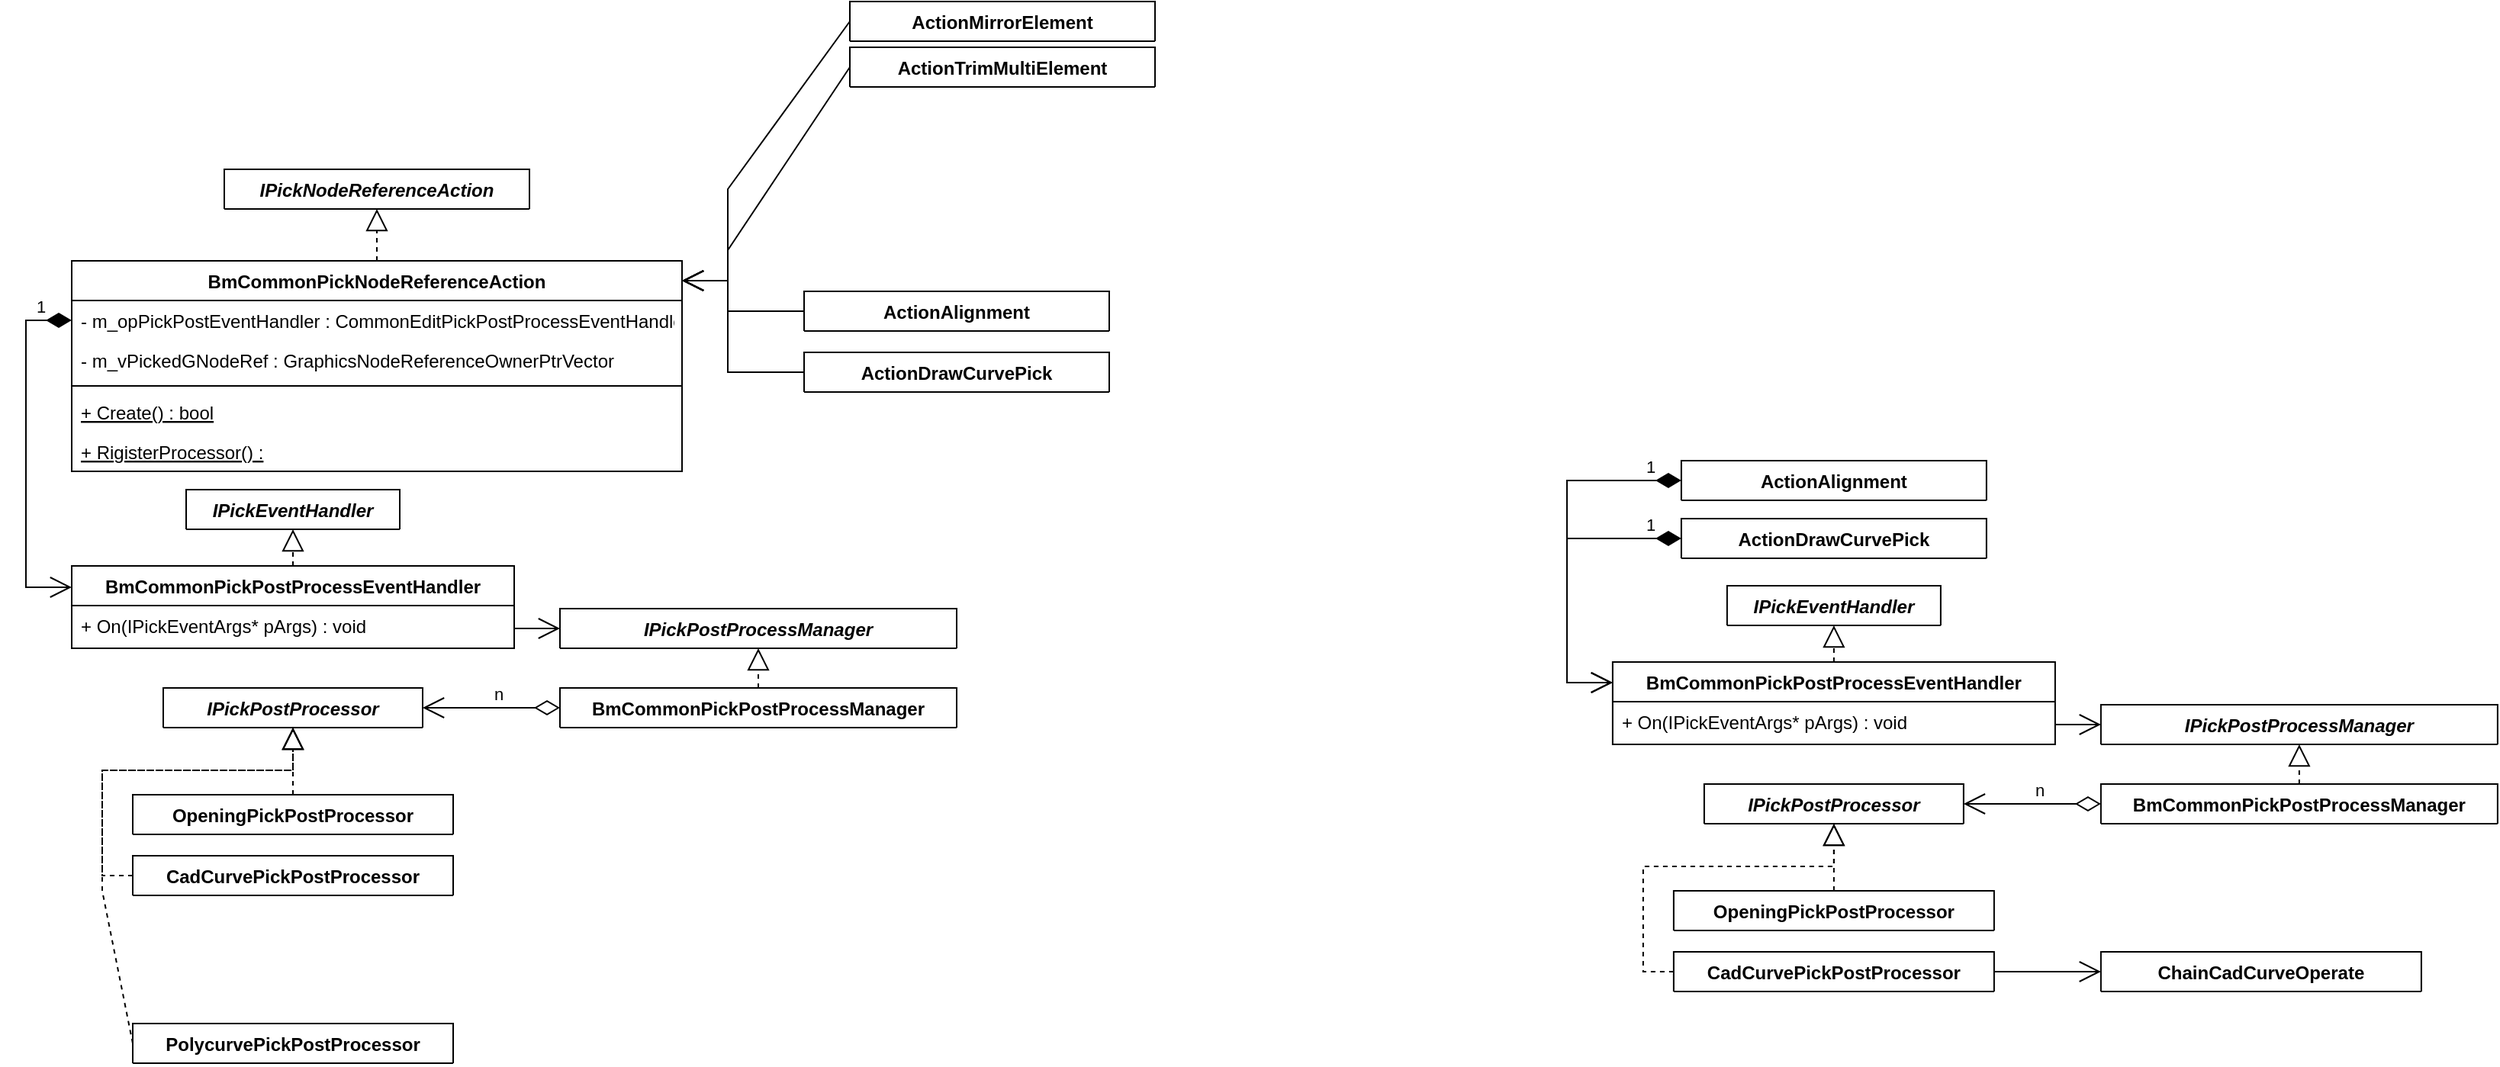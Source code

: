 <mxfile version="15.5.6" type="github" pages="2">
  <diagram id="C5RBs43oDa-KdzZeNtuy" name="Page-1">
    <mxGraphModel dx="981" dy="516" grid="1" gridSize="10" guides="1" tooltips="1" connect="1" arrows="1" fold="1" page="1" pageScale="1" pageWidth="827" pageHeight="1169" math="0" shadow="0">
      <root>
        <mxCell id="WIyWlLk6GJQsqaUBKTNV-0" />
        <mxCell id="WIyWlLk6GJQsqaUBKTNV-1" parent="WIyWlLk6GJQsqaUBKTNV-0" />
        <mxCell id="zkfFHV4jXpPFQw0GAbJ--0" value="IPickNodeReferenceAction" style="swimlane;fontStyle=3;align=center;verticalAlign=top;childLayout=stackLayout;horizontal=1;startSize=26;horizontalStack=0;resizeParent=1;resizeLast=0;collapsible=1;marginBottom=0;rounded=0;shadow=0;strokeWidth=1;" parent="WIyWlLk6GJQsqaUBKTNV-1" vertex="1" collapsed="1">
          <mxGeometry x="180" y="120" width="200" height="26" as="geometry">
            <mxRectangle x="220" y="120" width="160" height="138" as="alternateBounds" />
          </mxGeometry>
        </mxCell>
        <mxCell id="zkfFHV4jXpPFQw0GAbJ--1" value="Name" style="text;align=left;verticalAlign=top;spacingLeft=4;spacingRight=4;overflow=hidden;rotatable=0;points=[[0,0.5],[1,0.5]];portConstraint=eastwest;" parent="zkfFHV4jXpPFQw0GAbJ--0" vertex="1">
          <mxGeometry y="26" width="200" height="26" as="geometry" />
        </mxCell>
        <mxCell id="zkfFHV4jXpPFQw0GAbJ--4" value="" style="line;html=1;strokeWidth=1;align=left;verticalAlign=middle;spacingTop=-1;spacingLeft=3;spacingRight=3;rotatable=0;labelPosition=right;points=[];portConstraint=eastwest;" parent="zkfFHV4jXpPFQw0GAbJ--0" vertex="1">
          <mxGeometry y="52" width="200" height="8" as="geometry" />
        </mxCell>
        <mxCell id="zkfFHV4jXpPFQw0GAbJ--5" value="Purchase Parking Pass" style="text;align=left;verticalAlign=top;spacingLeft=4;spacingRight=4;overflow=hidden;rotatable=0;points=[[0,0.5],[1,0.5]];portConstraint=eastwest;" parent="zkfFHV4jXpPFQw0GAbJ--0" vertex="1">
          <mxGeometry y="60" width="200" height="26" as="geometry" />
        </mxCell>
        <mxCell id="zkfFHV4jXpPFQw0GAbJ--6" value="BmCommonPickNodeReferenceAction" style="swimlane;fontStyle=1;align=center;verticalAlign=top;childLayout=stackLayout;horizontal=1;startSize=26;horizontalStack=0;resizeParent=1;resizeLast=0;collapsible=1;marginBottom=0;rounded=0;shadow=0;strokeWidth=1;" parent="WIyWlLk6GJQsqaUBKTNV-1" vertex="1">
          <mxGeometry x="80" y="180" width="400" height="138" as="geometry">
            <mxRectangle x="200" y="220" width="200" height="26" as="alternateBounds" />
          </mxGeometry>
        </mxCell>
        <mxCell id="zkfFHV4jXpPFQw0GAbJ--7" value="- m_opPickPostEventHandler : CommonEditPickPostProcessEventHandler" style="text;align=left;verticalAlign=top;spacingLeft=4;spacingRight=4;overflow=hidden;rotatable=0;points=[[0,0.5],[1,0.5]];portConstraint=eastwest;" parent="zkfFHV4jXpPFQw0GAbJ--6" vertex="1">
          <mxGeometry y="26" width="400" height="26" as="geometry" />
        </mxCell>
        <mxCell id="J0oaYAPU_-L1v4bQVUA5-4" value="- m_vPickedGNodeRef : GraphicsNodeReferenceOwnerPtrVector" style="text;align=left;verticalAlign=top;spacingLeft=4;spacingRight=4;overflow=hidden;rotatable=0;points=[[0,0.5],[1,0.5]];portConstraint=eastwest;" vertex="1" parent="zkfFHV4jXpPFQw0GAbJ--6">
          <mxGeometry y="52" width="400" height="26" as="geometry" />
        </mxCell>
        <mxCell id="zkfFHV4jXpPFQw0GAbJ--9" value="" style="line;html=1;strokeWidth=1;align=left;verticalAlign=middle;spacingTop=-1;spacingLeft=3;spacingRight=3;rotatable=0;labelPosition=right;points=[];portConstraint=eastwest;" parent="zkfFHV4jXpPFQw0GAbJ--6" vertex="1">
          <mxGeometry y="78" width="400" height="8" as="geometry" />
        </mxCell>
        <mxCell id="zkfFHV4jXpPFQw0GAbJ--10" value="+ Create() : bool" style="text;align=left;verticalAlign=top;spacingLeft=4;spacingRight=4;overflow=hidden;rotatable=0;points=[[0,0.5],[1,0.5]];portConstraint=eastwest;fontStyle=4" parent="zkfFHV4jXpPFQw0GAbJ--6" vertex="1">
          <mxGeometry y="86" width="400" height="26" as="geometry" />
        </mxCell>
        <mxCell id="Ch3S9O3G6ZBDTfe2Ftq7-0" value="+ RigisterProcessor() : " style="text;align=left;verticalAlign=top;spacingLeft=4;spacingRight=4;overflow=hidden;rotatable=0;points=[[0,0.5],[1,0.5]];portConstraint=eastwest;fontStyle=4" vertex="1" parent="zkfFHV4jXpPFQw0GAbJ--6">
          <mxGeometry y="112" width="400" height="26" as="geometry" />
        </mxCell>
        <mxCell id="zkfFHV4jXpPFQw0GAbJ--13" value="IPickPostProcessor" style="swimlane;fontStyle=3;align=center;verticalAlign=top;childLayout=stackLayout;horizontal=1;startSize=26;horizontalStack=0;resizeParent=1;resizeLast=0;collapsible=1;marginBottom=0;rounded=0;shadow=0;strokeWidth=1;" parent="WIyWlLk6GJQsqaUBKTNV-1" vertex="1" collapsed="1">
          <mxGeometry x="140" y="460" width="170" height="26" as="geometry">
            <mxRectangle x="330" y="360" width="160" height="70" as="alternateBounds" />
          </mxGeometry>
        </mxCell>
        <mxCell id="zkfFHV4jXpPFQw0GAbJ--14" value="Salary" style="text;align=left;verticalAlign=top;spacingLeft=4;spacingRight=4;overflow=hidden;rotatable=0;points=[[0,0.5],[1,0.5]];portConstraint=eastwest;" parent="zkfFHV4jXpPFQw0GAbJ--13" vertex="1">
          <mxGeometry y="26" width="170" height="26" as="geometry" />
        </mxCell>
        <mxCell id="zkfFHV4jXpPFQw0GAbJ--15" value="" style="line;html=1;strokeWidth=1;align=left;verticalAlign=middle;spacingTop=-1;spacingLeft=3;spacingRight=3;rotatable=0;labelPosition=right;points=[];portConstraint=eastwest;" parent="zkfFHV4jXpPFQw0GAbJ--13" vertex="1">
          <mxGeometry y="52" width="170" height="8" as="geometry" />
        </mxCell>
        <mxCell id="zkfFHV4jXpPFQw0GAbJ--17" value="IPickPostProcessManager" style="swimlane;fontStyle=3;align=center;verticalAlign=top;childLayout=stackLayout;horizontal=1;startSize=26;horizontalStack=0;resizeParent=1;resizeLast=0;collapsible=1;marginBottom=0;rounded=0;shadow=0;strokeWidth=1;" parent="WIyWlLk6GJQsqaUBKTNV-1" vertex="1" collapsed="1">
          <mxGeometry x="400" y="408" width="260" height="26" as="geometry">
            <mxRectangle x="570" y="310" width="160" height="216" as="alternateBounds" />
          </mxGeometry>
        </mxCell>
        <mxCell id="zkfFHV4jXpPFQw0GAbJ--18" value="Street" style="text;align=left;verticalAlign=top;spacingLeft=4;spacingRight=4;overflow=hidden;rotatable=0;points=[[0,0.5],[1,0.5]];portConstraint=eastwest;" parent="zkfFHV4jXpPFQw0GAbJ--17" vertex="1">
          <mxGeometry y="26" width="260" height="26" as="geometry" />
        </mxCell>
        <mxCell id="zkfFHV4jXpPFQw0GAbJ--22" value="Country" style="text;align=left;verticalAlign=top;spacingLeft=4;spacingRight=4;overflow=hidden;rotatable=0;points=[[0,0.5],[1,0.5]];portConstraint=eastwest;rounded=0;shadow=0;html=0;" parent="zkfFHV4jXpPFQw0GAbJ--17" vertex="1">
          <mxGeometry y="52" width="260" height="26" as="geometry" />
        </mxCell>
        <mxCell id="zkfFHV4jXpPFQw0GAbJ--23" value="" style="line;html=1;strokeWidth=1;align=left;verticalAlign=middle;spacingTop=-1;spacingLeft=3;spacingRight=3;rotatable=0;labelPosition=right;points=[];portConstraint=eastwest;" parent="zkfFHV4jXpPFQw0GAbJ--17" vertex="1">
          <mxGeometry y="78" width="260" height="8" as="geometry" />
        </mxCell>
        <mxCell id="zkfFHV4jXpPFQw0GAbJ--24" value="Validate" style="text;align=left;verticalAlign=top;spacingLeft=4;spacingRight=4;overflow=hidden;rotatable=0;points=[[0,0.5],[1,0.5]];portConstraint=eastwest;" parent="zkfFHV4jXpPFQw0GAbJ--17" vertex="1">
          <mxGeometry y="86" width="260" height="26" as="geometry" />
        </mxCell>
        <mxCell id="zkfFHV4jXpPFQw0GAbJ--25" value="Output As Label" style="text;align=left;verticalAlign=top;spacingLeft=4;spacingRight=4;overflow=hidden;rotatable=0;points=[[0,0.5],[1,0.5]];portConstraint=eastwest;" parent="zkfFHV4jXpPFQw0GAbJ--17" vertex="1">
          <mxGeometry y="112" width="260" height="26" as="geometry" />
        </mxCell>
        <mxCell id="OOC9lpMJYUZbqOaw8XCj-0" value="" style="endArrow=block;dashed=1;endFill=0;endSize=12;html=1;rounded=0;entryX=0.5;entryY=1;entryDx=0;entryDy=0;exitX=0.5;exitY=0;exitDx=0;exitDy=0;" edge="1" parent="WIyWlLk6GJQsqaUBKTNV-1" source="zkfFHV4jXpPFQw0GAbJ--6" target="zkfFHV4jXpPFQw0GAbJ--0">
          <mxGeometry width="160" relative="1" as="geometry">
            <mxPoint x="70" y="180" as="sourcePoint" />
            <mxPoint x="230" y="180" as="targetPoint" />
          </mxGeometry>
        </mxCell>
        <mxCell id="OOC9lpMJYUZbqOaw8XCj-1" value="IPickEventHandler" style="swimlane;fontStyle=3;align=center;verticalAlign=top;childLayout=stackLayout;horizontal=1;startSize=26;horizontalStack=0;resizeParent=1;resizeParentMax=0;resizeLast=0;collapsible=1;marginBottom=0;" vertex="1" collapsed="1" parent="WIyWlLk6GJQsqaUBKTNV-1">
          <mxGeometry x="155" y="330" width="140" height="26" as="geometry">
            <mxRectangle x="180" y="450" width="160" height="86" as="alternateBounds" />
          </mxGeometry>
        </mxCell>
        <mxCell id="OOC9lpMJYUZbqOaw8XCj-2" value="+ field: type" style="text;strokeColor=none;fillColor=none;align=left;verticalAlign=top;spacingLeft=4;spacingRight=4;overflow=hidden;rotatable=0;points=[[0,0.5],[1,0.5]];portConstraint=eastwest;" vertex="1" parent="OOC9lpMJYUZbqOaw8XCj-1">
          <mxGeometry y="26" width="140" height="26" as="geometry" />
        </mxCell>
        <mxCell id="OOC9lpMJYUZbqOaw8XCj-3" value="" style="line;strokeWidth=1;fillColor=none;align=left;verticalAlign=middle;spacingTop=-1;spacingLeft=3;spacingRight=3;rotatable=0;labelPosition=right;points=[];portConstraint=eastwest;" vertex="1" parent="OOC9lpMJYUZbqOaw8XCj-1">
          <mxGeometry y="52" width="140" height="8" as="geometry" />
        </mxCell>
        <mxCell id="OOC9lpMJYUZbqOaw8XCj-4" value="+ method(type): type" style="text;strokeColor=none;fillColor=none;align=left;verticalAlign=top;spacingLeft=4;spacingRight=4;overflow=hidden;rotatable=0;points=[[0,0.5],[1,0.5]];portConstraint=eastwest;" vertex="1" parent="OOC9lpMJYUZbqOaw8XCj-1">
          <mxGeometry y="60" width="140" height="26" as="geometry" />
        </mxCell>
        <mxCell id="OOC9lpMJYUZbqOaw8XCj-5" value="BmCommonPickPostProcessEventHandler" style="swimlane;fontStyle=1;align=center;verticalAlign=top;childLayout=stackLayout;horizontal=1;startSize=26;horizontalStack=0;resizeParent=1;resizeLast=0;collapsible=1;marginBottom=0;rounded=0;shadow=0;strokeWidth=1;" vertex="1" parent="WIyWlLk6GJQsqaUBKTNV-1">
          <mxGeometry x="80" y="380" width="290" height="54" as="geometry">
            <mxRectangle x="570" y="206" width="290" height="26" as="alternateBounds" />
          </mxGeometry>
        </mxCell>
        <mxCell id="OOC9lpMJYUZbqOaw8XCj-6" value="+ On(IPickEventArgs* pArgs) : void" style="text;align=left;verticalAlign=top;spacingLeft=4;spacingRight=4;overflow=hidden;rotatable=0;points=[[0,0.5],[1,0.5]];portConstraint=eastwest;" vertex="1" parent="OOC9lpMJYUZbqOaw8XCj-5">
          <mxGeometry y="26" width="290" height="26" as="geometry" />
        </mxCell>
        <mxCell id="OOC9lpMJYUZbqOaw8XCj-11" value="" style="endArrow=block;dashed=1;endFill=0;endSize=12;html=1;rounded=0;entryX=0.5;entryY=1;entryDx=0;entryDy=0;exitX=0.5;exitY=0;exitDx=0;exitDy=0;" edge="1" parent="WIyWlLk6GJQsqaUBKTNV-1" source="OOC9lpMJYUZbqOaw8XCj-5" target="OOC9lpMJYUZbqOaw8XCj-1">
          <mxGeometry width="160" relative="1" as="geometry">
            <mxPoint x="1" y="340" as="sourcePoint" />
            <mxPoint x="161" y="340" as="targetPoint" />
          </mxGeometry>
        </mxCell>
        <mxCell id="OOC9lpMJYUZbqOaw8XCj-12" value="OpeningPickPostProcessor" style="swimlane;fontStyle=1;align=center;verticalAlign=top;childLayout=stackLayout;horizontal=1;startSize=26;horizontalStack=0;resizeParent=1;resizeLast=0;collapsible=1;marginBottom=0;rounded=0;shadow=0;strokeWidth=1;" vertex="1" collapsed="1" parent="WIyWlLk6GJQsqaUBKTNV-1">
          <mxGeometry x="120" y="530" width="210" height="26" as="geometry">
            <mxRectangle x="330" y="360" width="160" height="70" as="alternateBounds" />
          </mxGeometry>
        </mxCell>
        <mxCell id="OOC9lpMJYUZbqOaw8XCj-13" value="Salary" style="text;align=left;verticalAlign=top;spacingLeft=4;spacingRight=4;overflow=hidden;rotatable=0;points=[[0,0.5],[1,0.5]];portConstraint=eastwest;" vertex="1" parent="OOC9lpMJYUZbqOaw8XCj-12">
          <mxGeometry y="26" width="210" height="26" as="geometry" />
        </mxCell>
        <mxCell id="OOC9lpMJYUZbqOaw8XCj-14" value="" style="line;html=1;strokeWidth=1;align=left;verticalAlign=middle;spacingTop=-1;spacingLeft=3;spacingRight=3;rotatable=0;labelPosition=right;points=[];portConstraint=eastwest;" vertex="1" parent="OOC9lpMJYUZbqOaw8XCj-12">
          <mxGeometry y="52" width="210" height="8" as="geometry" />
        </mxCell>
        <mxCell id="OOC9lpMJYUZbqOaw8XCj-15" value="PolycurvePickPostProcessor" style="swimlane;fontStyle=1;align=center;verticalAlign=top;childLayout=stackLayout;horizontal=1;startSize=26;horizontalStack=0;resizeParent=1;resizeLast=0;collapsible=1;marginBottom=0;rounded=0;shadow=0;strokeWidth=1;" vertex="1" collapsed="1" parent="WIyWlLk6GJQsqaUBKTNV-1">
          <mxGeometry x="120" y="680" width="210" height="26" as="geometry">
            <mxRectangle x="330" y="360" width="160" height="70" as="alternateBounds" />
          </mxGeometry>
        </mxCell>
        <mxCell id="OOC9lpMJYUZbqOaw8XCj-16" value="Salary" style="text;align=left;verticalAlign=top;spacingLeft=4;spacingRight=4;overflow=hidden;rotatable=0;points=[[0,0.5],[1,0.5]];portConstraint=eastwest;" vertex="1" parent="OOC9lpMJYUZbqOaw8XCj-15">
          <mxGeometry y="26" width="210" height="26" as="geometry" />
        </mxCell>
        <mxCell id="OOC9lpMJYUZbqOaw8XCj-17" value="" style="line;html=1;strokeWidth=1;align=left;verticalAlign=middle;spacingTop=-1;spacingLeft=3;spacingRight=3;rotatable=0;labelPosition=right;points=[];portConstraint=eastwest;" vertex="1" parent="OOC9lpMJYUZbqOaw8XCj-15">
          <mxGeometry y="52" width="210" height="8" as="geometry" />
        </mxCell>
        <mxCell id="OOC9lpMJYUZbqOaw8XCj-18" value="CadCurvePickPostProcessor" style="swimlane;fontStyle=1;align=center;verticalAlign=top;childLayout=stackLayout;horizontal=1;startSize=26;horizontalStack=0;resizeParent=1;resizeLast=0;collapsible=1;marginBottom=0;rounded=0;shadow=0;strokeWidth=1;" vertex="1" collapsed="1" parent="WIyWlLk6GJQsqaUBKTNV-1">
          <mxGeometry x="120" y="570" width="210" height="26" as="geometry">
            <mxRectangle x="330" y="360" width="160" height="70" as="alternateBounds" />
          </mxGeometry>
        </mxCell>
        <mxCell id="OOC9lpMJYUZbqOaw8XCj-19" value="Salary" style="text;align=left;verticalAlign=top;spacingLeft=4;spacingRight=4;overflow=hidden;rotatable=0;points=[[0,0.5],[1,0.5]];portConstraint=eastwest;" vertex="1" parent="OOC9lpMJYUZbqOaw8XCj-18">
          <mxGeometry y="26" width="210" height="26" as="geometry" />
        </mxCell>
        <mxCell id="OOC9lpMJYUZbqOaw8XCj-20" value="" style="line;html=1;strokeWidth=1;align=left;verticalAlign=middle;spacingTop=-1;spacingLeft=3;spacingRight=3;rotatable=0;labelPosition=right;points=[];portConstraint=eastwest;" vertex="1" parent="OOC9lpMJYUZbqOaw8XCj-18">
          <mxGeometry y="52" width="210" height="8" as="geometry" />
        </mxCell>
        <mxCell id="OOC9lpMJYUZbqOaw8XCj-21" value="" style="endArrow=block;dashed=1;endFill=0;endSize=12;html=1;rounded=0;entryX=0.5;entryY=1;entryDx=0;entryDy=0;exitX=0.5;exitY=0;exitDx=0;exitDy=0;" edge="1" parent="WIyWlLk6GJQsqaUBKTNV-1" source="OOC9lpMJYUZbqOaw8XCj-12" target="zkfFHV4jXpPFQw0GAbJ--13">
          <mxGeometry width="160" relative="1" as="geometry">
            <mxPoint x="-40" y="520" as="sourcePoint" />
            <mxPoint x="120" y="520" as="targetPoint" />
          </mxGeometry>
        </mxCell>
        <mxCell id="OOC9lpMJYUZbqOaw8XCj-22" value="" style="endArrow=block;dashed=1;endFill=0;endSize=12;html=1;rounded=0;exitX=0;exitY=0.5;exitDx=0;exitDy=0;entryX=0.5;entryY=1;entryDx=0;entryDy=0;" edge="1" parent="WIyWlLk6GJQsqaUBKTNV-1" source="OOC9lpMJYUZbqOaw8XCj-15" target="zkfFHV4jXpPFQw0GAbJ--13">
          <mxGeometry width="160" relative="1" as="geometry">
            <mxPoint x="-40" y="550" as="sourcePoint" />
            <mxPoint x="120" y="550" as="targetPoint" />
            <Array as="points">
              <mxPoint x="100" y="593" />
              <mxPoint x="100" y="514" />
              <mxPoint x="225" y="514" />
            </Array>
          </mxGeometry>
        </mxCell>
        <mxCell id="OOC9lpMJYUZbqOaw8XCj-23" value="" style="endArrow=block;dashed=1;endFill=0;endSize=12;html=1;rounded=0;entryX=0.5;entryY=1;entryDx=0;entryDy=0;exitX=0;exitY=0.5;exitDx=0;exitDy=0;" edge="1" parent="WIyWlLk6GJQsqaUBKTNV-1" source="OOC9lpMJYUZbqOaw8XCj-18" target="zkfFHV4jXpPFQw0GAbJ--13">
          <mxGeometry width="160" relative="1" as="geometry">
            <mxPoint x="-110" y="530" as="sourcePoint" />
            <mxPoint x="230" y="490" as="targetPoint" />
            <Array as="points">
              <mxPoint x="100" y="583" />
              <mxPoint x="100" y="514" />
              <mxPoint x="225" y="514" />
            </Array>
          </mxGeometry>
        </mxCell>
        <mxCell id="OOC9lpMJYUZbqOaw8XCj-24" value="BmCommonPickPostProcessManager" style="swimlane;fontStyle=1;align=center;verticalAlign=top;childLayout=stackLayout;horizontal=1;startSize=26;horizontalStack=0;resizeParent=1;resizeLast=0;collapsible=1;marginBottom=0;rounded=0;shadow=0;strokeWidth=1;" vertex="1" collapsed="1" parent="WIyWlLk6GJQsqaUBKTNV-1">
          <mxGeometry x="400" y="460" width="260" height="26" as="geometry">
            <mxRectangle x="570" y="310" width="160" height="216" as="alternateBounds" />
          </mxGeometry>
        </mxCell>
        <mxCell id="OOC9lpMJYUZbqOaw8XCj-25" value="Street" style="text;align=left;verticalAlign=top;spacingLeft=4;spacingRight=4;overflow=hidden;rotatable=0;points=[[0,0.5],[1,0.5]];portConstraint=eastwest;" vertex="1" parent="OOC9lpMJYUZbqOaw8XCj-24">
          <mxGeometry y="26" width="260" height="26" as="geometry" />
        </mxCell>
        <mxCell id="OOC9lpMJYUZbqOaw8XCj-26" value="Country" style="text;align=left;verticalAlign=top;spacingLeft=4;spacingRight=4;overflow=hidden;rotatable=0;points=[[0,0.5],[1,0.5]];portConstraint=eastwest;rounded=0;shadow=0;html=0;" vertex="1" parent="OOC9lpMJYUZbqOaw8XCj-24">
          <mxGeometry y="52" width="260" height="26" as="geometry" />
        </mxCell>
        <mxCell id="OOC9lpMJYUZbqOaw8XCj-27" value="" style="line;html=1;strokeWidth=1;align=left;verticalAlign=middle;spacingTop=-1;spacingLeft=3;spacingRight=3;rotatable=0;labelPosition=right;points=[];portConstraint=eastwest;" vertex="1" parent="OOC9lpMJYUZbqOaw8XCj-24">
          <mxGeometry y="78" width="260" height="8" as="geometry" />
        </mxCell>
        <mxCell id="OOC9lpMJYUZbqOaw8XCj-28" value="Validate" style="text;align=left;verticalAlign=top;spacingLeft=4;spacingRight=4;overflow=hidden;rotatable=0;points=[[0,0.5],[1,0.5]];portConstraint=eastwest;" vertex="1" parent="OOC9lpMJYUZbqOaw8XCj-24">
          <mxGeometry y="86" width="260" height="26" as="geometry" />
        </mxCell>
        <mxCell id="OOC9lpMJYUZbqOaw8XCj-29" value="Output As Label" style="text;align=left;verticalAlign=top;spacingLeft=4;spacingRight=4;overflow=hidden;rotatable=0;points=[[0,0.5],[1,0.5]];portConstraint=eastwest;" vertex="1" parent="OOC9lpMJYUZbqOaw8XCj-24">
          <mxGeometry y="112" width="260" height="26" as="geometry" />
        </mxCell>
        <mxCell id="OOC9lpMJYUZbqOaw8XCj-31" value="" style="endArrow=block;dashed=1;endFill=0;endSize=12;html=1;rounded=0;entryX=0.5;entryY=1;entryDx=0;entryDy=0;exitX=0.5;exitY=0;exitDx=0;exitDy=0;" edge="1" parent="WIyWlLk6GJQsqaUBKTNV-1" source="OOC9lpMJYUZbqOaw8XCj-24" target="zkfFHV4jXpPFQw0GAbJ--17">
          <mxGeometry width="160" relative="1" as="geometry">
            <mxPoint x="480" y="550" as="sourcePoint" />
            <mxPoint x="640" y="550" as="targetPoint" />
          </mxGeometry>
        </mxCell>
        <mxCell id="OOC9lpMJYUZbqOaw8XCj-33" value="" style="endArrow=open;endFill=1;endSize=12;html=1;rounded=0;entryX=0;entryY=0.5;entryDx=0;entryDy=0;" edge="1" parent="WIyWlLk6GJQsqaUBKTNV-1" target="zkfFHV4jXpPFQw0GAbJ--17">
          <mxGeometry width="160" relative="1" as="geometry">
            <mxPoint x="370" y="421" as="sourcePoint" />
            <mxPoint x="260" y="454" as="targetPoint" />
          </mxGeometry>
        </mxCell>
        <mxCell id="OOC9lpMJYUZbqOaw8XCj-36" value="n" style="endArrow=open;html=1;endSize=12;startArrow=diamondThin;startSize=14;startFill=0;edgeStyle=orthogonalEdgeStyle;align=left;verticalAlign=bottom;rounded=0;entryX=1;entryY=0.5;entryDx=0;entryDy=0;exitX=0;exitY=0.5;exitDx=0;exitDy=0;" edge="1" parent="WIyWlLk6GJQsqaUBKTNV-1" source="OOC9lpMJYUZbqOaw8XCj-24" target="zkfFHV4jXpPFQw0GAbJ--13">
          <mxGeometry relative="1" as="geometry">
            <mxPoint x="390" y="524" as="sourcePoint" />
            <mxPoint x="590" y="534" as="targetPoint" />
            <mxPoint as="offset" />
          </mxGeometry>
        </mxCell>
        <mxCell id="OOC9lpMJYUZbqOaw8XCj-37" value="1" style="endArrow=open;html=1;endSize=12;startArrow=diamondThin;startSize=14;startFill=1;edgeStyle=orthogonalEdgeStyle;align=left;verticalAlign=bottom;rounded=0;exitX=0;exitY=0.5;exitDx=0;exitDy=0;entryX=0;entryY=0.25;entryDx=0;entryDy=0;" edge="1" parent="WIyWlLk6GJQsqaUBKTNV-1" source="zkfFHV4jXpPFQw0GAbJ--7" target="OOC9lpMJYUZbqOaw8XCj-5">
          <mxGeometry x="-0.789" relative="1" as="geometry">
            <mxPoint x="390" y="300" as="sourcePoint" />
            <mxPoint x="20" y="380" as="targetPoint" />
            <Array as="points">
              <mxPoint x="50" y="219" />
              <mxPoint x="50" y="394" />
              <mxPoint x="80" y="394" />
            </Array>
            <mxPoint as="offset" />
          </mxGeometry>
        </mxCell>
        <mxCell id="J0oaYAPU_-L1v4bQVUA5-5" value="ActionMirrorElement" style="swimlane;fontStyle=1;align=center;verticalAlign=top;childLayout=stackLayout;horizontal=1;startSize=26;horizontalStack=0;resizeParent=1;resizeLast=0;collapsible=1;marginBottom=0;rounded=0;shadow=0;strokeWidth=1;" vertex="1" collapsed="1" parent="WIyWlLk6GJQsqaUBKTNV-1">
          <mxGeometry x="590" y="10" width="200" height="26" as="geometry">
            <mxRectangle x="560" y="120" width="160" height="90" as="alternateBounds" />
          </mxGeometry>
        </mxCell>
        <mxCell id="J0oaYAPU_-L1v4bQVUA5-6" value="Name" style="text;align=left;verticalAlign=top;spacingLeft=4;spacingRight=4;overflow=hidden;rotatable=0;points=[[0,0.5],[1,0.5]];portConstraint=eastwest;" vertex="1" parent="J0oaYAPU_-L1v4bQVUA5-5">
          <mxGeometry y="26" width="200" height="26" as="geometry" />
        </mxCell>
        <mxCell id="J0oaYAPU_-L1v4bQVUA5-7" value="" style="line;html=1;strokeWidth=1;align=left;verticalAlign=middle;spacingTop=-1;spacingLeft=3;spacingRight=3;rotatable=0;labelPosition=right;points=[];portConstraint=eastwest;" vertex="1" parent="J0oaYAPU_-L1v4bQVUA5-5">
          <mxGeometry y="52" width="200" height="8" as="geometry" />
        </mxCell>
        <mxCell id="J0oaYAPU_-L1v4bQVUA5-8" value="Purchase Parking Pass" style="text;align=left;verticalAlign=top;spacingLeft=4;spacingRight=4;overflow=hidden;rotatable=0;points=[[0,0.5],[1,0.5]];portConstraint=eastwest;" vertex="1" parent="J0oaYAPU_-L1v4bQVUA5-5">
          <mxGeometry y="60" width="200" height="26" as="geometry" />
        </mxCell>
        <mxCell id="J0oaYAPU_-L1v4bQVUA5-9" value="ActionTrimMultiElement" style="swimlane;fontStyle=1;align=center;verticalAlign=top;childLayout=stackLayout;horizontal=1;startSize=26;horizontalStack=0;resizeParent=1;resizeLast=0;collapsible=1;marginBottom=0;rounded=0;shadow=0;strokeWidth=1;" vertex="1" collapsed="1" parent="WIyWlLk6GJQsqaUBKTNV-1">
          <mxGeometry x="590" y="40" width="200" height="26" as="geometry">
            <mxRectangle x="560" y="120" width="160" height="90" as="alternateBounds" />
          </mxGeometry>
        </mxCell>
        <mxCell id="J0oaYAPU_-L1v4bQVUA5-10" value="Name" style="text;align=left;verticalAlign=top;spacingLeft=4;spacingRight=4;overflow=hidden;rotatable=0;points=[[0,0.5],[1,0.5]];portConstraint=eastwest;" vertex="1" parent="J0oaYAPU_-L1v4bQVUA5-9">
          <mxGeometry y="26" width="200" height="26" as="geometry" />
        </mxCell>
        <mxCell id="J0oaYAPU_-L1v4bQVUA5-11" value="" style="line;html=1;strokeWidth=1;align=left;verticalAlign=middle;spacingTop=-1;spacingLeft=3;spacingRight=3;rotatable=0;labelPosition=right;points=[];portConstraint=eastwest;" vertex="1" parent="J0oaYAPU_-L1v4bQVUA5-9">
          <mxGeometry y="52" width="200" height="8" as="geometry" />
        </mxCell>
        <mxCell id="J0oaYAPU_-L1v4bQVUA5-12" value="Purchase Parking Pass" style="text;align=left;verticalAlign=top;spacingLeft=4;spacingRight=4;overflow=hidden;rotatable=0;points=[[0,0.5],[1,0.5]];portConstraint=eastwest;" vertex="1" parent="J0oaYAPU_-L1v4bQVUA5-9">
          <mxGeometry y="60" width="200" height="26" as="geometry" />
        </mxCell>
        <mxCell id="J0oaYAPU_-L1v4bQVUA5-13" value="ActionDrawCurvePick" style="swimlane;fontStyle=1;align=center;verticalAlign=top;childLayout=stackLayout;horizontal=1;startSize=26;horizontalStack=0;resizeParent=1;resizeLast=0;collapsible=1;marginBottom=0;rounded=0;shadow=0;strokeWidth=1;" vertex="1" collapsed="1" parent="WIyWlLk6GJQsqaUBKTNV-1">
          <mxGeometry x="560" y="240" width="200" height="26" as="geometry">
            <mxRectangle x="560" y="120" width="160" height="90" as="alternateBounds" />
          </mxGeometry>
        </mxCell>
        <mxCell id="J0oaYAPU_-L1v4bQVUA5-14" value="Name" style="text;align=left;verticalAlign=top;spacingLeft=4;spacingRight=4;overflow=hidden;rotatable=0;points=[[0,0.5],[1,0.5]];portConstraint=eastwest;" vertex="1" parent="J0oaYAPU_-L1v4bQVUA5-13">
          <mxGeometry y="26" width="200" height="26" as="geometry" />
        </mxCell>
        <mxCell id="J0oaYAPU_-L1v4bQVUA5-15" value="" style="line;html=1;strokeWidth=1;align=left;verticalAlign=middle;spacingTop=-1;spacingLeft=3;spacingRight=3;rotatable=0;labelPosition=right;points=[];portConstraint=eastwest;" vertex="1" parent="J0oaYAPU_-L1v4bQVUA5-13">
          <mxGeometry y="52" width="200" height="8" as="geometry" />
        </mxCell>
        <mxCell id="J0oaYAPU_-L1v4bQVUA5-16" value="Purchase Parking Pass" style="text;align=left;verticalAlign=top;spacingLeft=4;spacingRight=4;overflow=hidden;rotatable=0;points=[[0,0.5],[1,0.5]];portConstraint=eastwest;" vertex="1" parent="J0oaYAPU_-L1v4bQVUA5-13">
          <mxGeometry y="60" width="200" height="26" as="geometry" />
        </mxCell>
        <mxCell id="J0oaYAPU_-L1v4bQVUA5-17" value="ActionAlignment" style="swimlane;fontStyle=1;align=center;verticalAlign=top;childLayout=stackLayout;horizontal=1;startSize=26;horizontalStack=0;resizeParent=1;resizeLast=0;collapsible=1;marginBottom=0;rounded=0;shadow=0;strokeWidth=1;" vertex="1" collapsed="1" parent="WIyWlLk6GJQsqaUBKTNV-1">
          <mxGeometry x="560" y="200" width="200" height="26" as="geometry">
            <mxRectangle x="560" y="120" width="160" height="90" as="alternateBounds" />
          </mxGeometry>
        </mxCell>
        <mxCell id="J0oaYAPU_-L1v4bQVUA5-18" value="Name" style="text;align=left;verticalAlign=top;spacingLeft=4;spacingRight=4;overflow=hidden;rotatable=0;points=[[0,0.5],[1,0.5]];portConstraint=eastwest;" vertex="1" parent="J0oaYAPU_-L1v4bQVUA5-17">
          <mxGeometry y="26" width="200" height="26" as="geometry" />
        </mxCell>
        <mxCell id="J0oaYAPU_-L1v4bQVUA5-19" value="" style="line;html=1;strokeWidth=1;align=left;verticalAlign=middle;spacingTop=-1;spacingLeft=3;spacingRight=3;rotatable=0;labelPosition=right;points=[];portConstraint=eastwest;" vertex="1" parent="J0oaYAPU_-L1v4bQVUA5-17">
          <mxGeometry y="52" width="200" height="8" as="geometry" />
        </mxCell>
        <mxCell id="J0oaYAPU_-L1v4bQVUA5-20" value="Purchase Parking Pass" style="text;align=left;verticalAlign=top;spacingLeft=4;spacingRight=4;overflow=hidden;rotatable=0;points=[[0,0.5],[1,0.5]];portConstraint=eastwest;" vertex="1" parent="J0oaYAPU_-L1v4bQVUA5-17">
          <mxGeometry y="60" width="200" height="26" as="geometry" />
        </mxCell>
        <mxCell id="J0oaYAPU_-L1v4bQVUA5-21" value="" style="endArrow=open;endFill=1;endSize=12;html=1;rounded=0;exitX=0;exitY=0.5;exitDx=0;exitDy=0;" edge="1" parent="WIyWlLk6GJQsqaUBKTNV-1" source="J0oaYAPU_-L1v4bQVUA5-17">
          <mxGeometry width="160" relative="1" as="geometry">
            <mxPoint x="450" y="80" as="sourcePoint" />
            <mxPoint x="480" y="193" as="targetPoint" />
            <Array as="points">
              <mxPoint x="510" y="213" />
              <mxPoint x="510" y="193" />
            </Array>
          </mxGeometry>
        </mxCell>
        <mxCell id="J0oaYAPU_-L1v4bQVUA5-22" value="" style="endArrow=open;endFill=1;endSize=12;html=1;rounded=0;exitX=0;exitY=0.5;exitDx=0;exitDy=0;" edge="1" parent="WIyWlLk6GJQsqaUBKTNV-1" source="J0oaYAPU_-L1v4bQVUA5-9">
          <mxGeometry width="160" relative="1" as="geometry">
            <mxPoint x="560" y="133" as="sourcePoint" />
            <mxPoint x="480" y="193" as="targetPoint" />
            <Array as="points">
              <mxPoint x="510" y="173" />
              <mxPoint x="510" y="193" />
            </Array>
          </mxGeometry>
        </mxCell>
        <mxCell id="J0oaYAPU_-L1v4bQVUA5-23" value="" style="endArrow=open;endFill=1;endSize=12;html=1;rounded=0;exitX=0;exitY=0.5;exitDx=0;exitDy=0;" edge="1" parent="WIyWlLk6GJQsqaUBKTNV-1" source="J0oaYAPU_-L1v4bQVUA5-5">
          <mxGeometry width="160" relative="1" as="geometry">
            <mxPoint x="450" y="80" as="sourcePoint" />
            <mxPoint x="480" y="193" as="targetPoint" />
            <Array as="points">
              <mxPoint x="510" y="133" />
              <mxPoint x="510" y="193" />
            </Array>
          </mxGeometry>
        </mxCell>
        <mxCell id="J0oaYAPU_-L1v4bQVUA5-24" value="" style="endArrow=open;endFill=1;endSize=12;html=1;rounded=0;exitX=0;exitY=0.5;exitDx=0;exitDy=0;" edge="1" parent="WIyWlLk6GJQsqaUBKTNV-1" source="J0oaYAPU_-L1v4bQVUA5-13">
          <mxGeometry width="160" relative="1" as="geometry">
            <mxPoint x="450" y="80" as="sourcePoint" />
            <mxPoint x="480" y="193" as="targetPoint" />
            <Array as="points">
              <mxPoint x="510" y="253" />
              <mxPoint x="510" y="193" />
            </Array>
          </mxGeometry>
        </mxCell>
        <mxCell id="icjPGRQjOjk6tpm4ZDXu-10" value="IPickPostProcessor" style="swimlane;fontStyle=3;align=center;verticalAlign=top;childLayout=stackLayout;horizontal=1;startSize=26;horizontalStack=0;resizeParent=1;resizeLast=0;collapsible=1;marginBottom=0;rounded=0;shadow=0;strokeWidth=1;" vertex="1" collapsed="1" parent="WIyWlLk6GJQsqaUBKTNV-1">
          <mxGeometry x="1149.94" y="523" width="170" height="26" as="geometry">
            <mxRectangle x="330" y="360" width="160" height="70" as="alternateBounds" />
          </mxGeometry>
        </mxCell>
        <mxCell id="icjPGRQjOjk6tpm4ZDXu-11" value="Salary" style="text;align=left;verticalAlign=top;spacingLeft=4;spacingRight=4;overflow=hidden;rotatable=0;points=[[0,0.5],[1,0.5]];portConstraint=eastwest;" vertex="1" parent="icjPGRQjOjk6tpm4ZDXu-10">
          <mxGeometry y="26" width="170" height="26" as="geometry" />
        </mxCell>
        <mxCell id="icjPGRQjOjk6tpm4ZDXu-12" value="" style="line;html=1;strokeWidth=1;align=left;verticalAlign=middle;spacingTop=-1;spacingLeft=3;spacingRight=3;rotatable=0;labelPosition=right;points=[];portConstraint=eastwest;" vertex="1" parent="icjPGRQjOjk6tpm4ZDXu-10">
          <mxGeometry y="52" width="170" height="8" as="geometry" />
        </mxCell>
        <mxCell id="icjPGRQjOjk6tpm4ZDXu-13" value="IPickPostProcessManager" style="swimlane;fontStyle=3;align=center;verticalAlign=top;childLayout=stackLayout;horizontal=1;startSize=26;horizontalStack=0;resizeParent=1;resizeLast=0;collapsible=1;marginBottom=0;rounded=0;shadow=0;strokeWidth=1;" vertex="1" collapsed="1" parent="WIyWlLk6GJQsqaUBKTNV-1">
          <mxGeometry x="1409.94" y="471" width="260" height="26" as="geometry">
            <mxRectangle x="570" y="310" width="160" height="216" as="alternateBounds" />
          </mxGeometry>
        </mxCell>
        <mxCell id="icjPGRQjOjk6tpm4ZDXu-14" value="Street" style="text;align=left;verticalAlign=top;spacingLeft=4;spacingRight=4;overflow=hidden;rotatable=0;points=[[0,0.5],[1,0.5]];portConstraint=eastwest;" vertex="1" parent="icjPGRQjOjk6tpm4ZDXu-13">
          <mxGeometry y="26" width="260" height="26" as="geometry" />
        </mxCell>
        <mxCell id="icjPGRQjOjk6tpm4ZDXu-15" value="Country" style="text;align=left;verticalAlign=top;spacingLeft=4;spacingRight=4;overflow=hidden;rotatable=0;points=[[0,0.5],[1,0.5]];portConstraint=eastwest;rounded=0;shadow=0;html=0;" vertex="1" parent="icjPGRQjOjk6tpm4ZDXu-13">
          <mxGeometry y="52" width="260" height="26" as="geometry" />
        </mxCell>
        <mxCell id="icjPGRQjOjk6tpm4ZDXu-16" value="" style="line;html=1;strokeWidth=1;align=left;verticalAlign=middle;spacingTop=-1;spacingLeft=3;spacingRight=3;rotatable=0;labelPosition=right;points=[];portConstraint=eastwest;" vertex="1" parent="icjPGRQjOjk6tpm4ZDXu-13">
          <mxGeometry y="78" width="260" height="8" as="geometry" />
        </mxCell>
        <mxCell id="icjPGRQjOjk6tpm4ZDXu-17" value="Validate" style="text;align=left;verticalAlign=top;spacingLeft=4;spacingRight=4;overflow=hidden;rotatable=0;points=[[0,0.5],[1,0.5]];portConstraint=eastwest;" vertex="1" parent="icjPGRQjOjk6tpm4ZDXu-13">
          <mxGeometry y="86" width="260" height="26" as="geometry" />
        </mxCell>
        <mxCell id="icjPGRQjOjk6tpm4ZDXu-18" value="Output As Label" style="text;align=left;verticalAlign=top;spacingLeft=4;spacingRight=4;overflow=hidden;rotatable=0;points=[[0,0.5],[1,0.5]];portConstraint=eastwest;" vertex="1" parent="icjPGRQjOjk6tpm4ZDXu-13">
          <mxGeometry y="112" width="260" height="26" as="geometry" />
        </mxCell>
        <mxCell id="icjPGRQjOjk6tpm4ZDXu-20" value="IPickEventHandler" style="swimlane;fontStyle=3;align=center;verticalAlign=top;childLayout=stackLayout;horizontal=1;startSize=26;horizontalStack=0;resizeParent=1;resizeParentMax=0;resizeLast=0;collapsible=1;marginBottom=0;" vertex="1" collapsed="1" parent="WIyWlLk6GJQsqaUBKTNV-1">
          <mxGeometry x="1164.94" y="393" width="140" height="26" as="geometry">
            <mxRectangle x="180" y="450" width="160" height="86" as="alternateBounds" />
          </mxGeometry>
        </mxCell>
        <mxCell id="icjPGRQjOjk6tpm4ZDXu-21" value="+ field: type" style="text;strokeColor=none;fillColor=none;align=left;verticalAlign=top;spacingLeft=4;spacingRight=4;overflow=hidden;rotatable=0;points=[[0,0.5],[1,0.5]];portConstraint=eastwest;" vertex="1" parent="icjPGRQjOjk6tpm4ZDXu-20">
          <mxGeometry y="26" width="140" height="26" as="geometry" />
        </mxCell>
        <mxCell id="icjPGRQjOjk6tpm4ZDXu-22" value="" style="line;strokeWidth=1;fillColor=none;align=left;verticalAlign=middle;spacingTop=-1;spacingLeft=3;spacingRight=3;rotatable=0;labelPosition=right;points=[];portConstraint=eastwest;" vertex="1" parent="icjPGRQjOjk6tpm4ZDXu-20">
          <mxGeometry y="52" width="140" height="8" as="geometry" />
        </mxCell>
        <mxCell id="icjPGRQjOjk6tpm4ZDXu-23" value="+ method(type): type" style="text;strokeColor=none;fillColor=none;align=left;verticalAlign=top;spacingLeft=4;spacingRight=4;overflow=hidden;rotatable=0;points=[[0,0.5],[1,0.5]];portConstraint=eastwest;" vertex="1" parent="icjPGRQjOjk6tpm4ZDXu-20">
          <mxGeometry y="60" width="140" height="26" as="geometry" />
        </mxCell>
        <mxCell id="icjPGRQjOjk6tpm4ZDXu-24" value="BmCommonPickPostProcessEventHandler" style="swimlane;fontStyle=1;align=center;verticalAlign=top;childLayout=stackLayout;horizontal=1;startSize=26;horizontalStack=0;resizeParent=1;resizeLast=0;collapsible=1;marginBottom=0;rounded=0;shadow=0;strokeWidth=1;" vertex="1" parent="WIyWlLk6GJQsqaUBKTNV-1">
          <mxGeometry x="1089.94" y="443" width="290" height="54" as="geometry">
            <mxRectangle x="570" y="206" width="290" height="26" as="alternateBounds" />
          </mxGeometry>
        </mxCell>
        <mxCell id="icjPGRQjOjk6tpm4ZDXu-25" value="+ On(IPickEventArgs* pArgs) : void" style="text;align=left;verticalAlign=top;spacingLeft=4;spacingRight=4;overflow=hidden;rotatable=0;points=[[0,0.5],[1,0.5]];portConstraint=eastwest;" vertex="1" parent="icjPGRQjOjk6tpm4ZDXu-24">
          <mxGeometry y="26" width="290" height="26" as="geometry" />
        </mxCell>
        <mxCell id="icjPGRQjOjk6tpm4ZDXu-26" value="" style="endArrow=block;dashed=1;endFill=0;endSize=12;html=1;rounded=0;entryX=0.5;entryY=1;entryDx=0;entryDy=0;exitX=0.5;exitY=0;exitDx=0;exitDy=0;" edge="1" parent="WIyWlLk6GJQsqaUBKTNV-1" source="icjPGRQjOjk6tpm4ZDXu-24" target="icjPGRQjOjk6tpm4ZDXu-20">
          <mxGeometry width="160" relative="1" as="geometry">
            <mxPoint x="1010.94" y="403" as="sourcePoint" />
            <mxPoint x="1170.94" y="403" as="targetPoint" />
          </mxGeometry>
        </mxCell>
        <mxCell id="icjPGRQjOjk6tpm4ZDXu-27" value="OpeningPickPostProcessor" style="swimlane;fontStyle=1;align=center;verticalAlign=top;childLayout=stackLayout;horizontal=1;startSize=26;horizontalStack=0;resizeParent=1;resizeLast=0;collapsible=1;marginBottom=0;rounded=0;shadow=0;strokeWidth=1;" vertex="1" collapsed="1" parent="WIyWlLk6GJQsqaUBKTNV-1">
          <mxGeometry x="1129.94" y="593" width="210" height="26" as="geometry">
            <mxRectangle x="330" y="360" width="160" height="70" as="alternateBounds" />
          </mxGeometry>
        </mxCell>
        <mxCell id="icjPGRQjOjk6tpm4ZDXu-28" value="Salary" style="text;align=left;verticalAlign=top;spacingLeft=4;spacingRight=4;overflow=hidden;rotatable=0;points=[[0,0.5],[1,0.5]];portConstraint=eastwest;" vertex="1" parent="icjPGRQjOjk6tpm4ZDXu-27">
          <mxGeometry y="26" width="210" height="26" as="geometry" />
        </mxCell>
        <mxCell id="icjPGRQjOjk6tpm4ZDXu-29" value="" style="line;html=1;strokeWidth=1;align=left;verticalAlign=middle;spacingTop=-1;spacingLeft=3;spacingRight=3;rotatable=0;labelPosition=right;points=[];portConstraint=eastwest;" vertex="1" parent="icjPGRQjOjk6tpm4ZDXu-27">
          <mxGeometry y="52" width="210" height="8" as="geometry" />
        </mxCell>
        <mxCell id="icjPGRQjOjk6tpm4ZDXu-30" value="CadCurvePickPostProcessor" style="swimlane;fontStyle=1;align=center;verticalAlign=top;childLayout=stackLayout;horizontal=1;startSize=26;horizontalStack=0;resizeParent=1;resizeLast=0;collapsible=1;marginBottom=0;rounded=0;shadow=0;strokeWidth=1;" vertex="1" collapsed="1" parent="WIyWlLk6GJQsqaUBKTNV-1">
          <mxGeometry x="1129.94" y="633" width="210" height="26" as="geometry">
            <mxRectangle x="330" y="360" width="160" height="70" as="alternateBounds" />
          </mxGeometry>
        </mxCell>
        <mxCell id="icjPGRQjOjk6tpm4ZDXu-31" value="Salary" style="text;align=left;verticalAlign=top;spacingLeft=4;spacingRight=4;overflow=hidden;rotatable=0;points=[[0,0.5],[1,0.5]];portConstraint=eastwest;" vertex="1" parent="icjPGRQjOjk6tpm4ZDXu-30">
          <mxGeometry y="26" width="210" height="26" as="geometry" />
        </mxCell>
        <mxCell id="icjPGRQjOjk6tpm4ZDXu-32" value="" style="line;html=1;strokeWidth=1;align=left;verticalAlign=middle;spacingTop=-1;spacingLeft=3;spacingRight=3;rotatable=0;labelPosition=right;points=[];portConstraint=eastwest;" vertex="1" parent="icjPGRQjOjk6tpm4ZDXu-30">
          <mxGeometry y="52" width="210" height="8" as="geometry" />
        </mxCell>
        <mxCell id="icjPGRQjOjk6tpm4ZDXu-33" value="" style="endArrow=block;dashed=1;endFill=0;endSize=12;html=1;rounded=0;entryX=0.5;entryY=1;entryDx=0;entryDy=0;exitX=0.5;exitY=0;exitDx=0;exitDy=0;" edge="1" parent="WIyWlLk6GJQsqaUBKTNV-1" source="icjPGRQjOjk6tpm4ZDXu-27" target="icjPGRQjOjk6tpm4ZDXu-10">
          <mxGeometry width="160" relative="1" as="geometry">
            <mxPoint x="969.94" y="583" as="sourcePoint" />
            <mxPoint x="1129.94" y="583" as="targetPoint" />
          </mxGeometry>
        </mxCell>
        <mxCell id="icjPGRQjOjk6tpm4ZDXu-34" value="" style="endArrow=block;dashed=1;endFill=0;endSize=12;html=1;rounded=0;entryX=0.5;entryY=1;entryDx=0;entryDy=0;exitX=0;exitY=0.5;exitDx=0;exitDy=0;" edge="1" parent="WIyWlLk6GJQsqaUBKTNV-1" source="icjPGRQjOjk6tpm4ZDXu-30" target="icjPGRQjOjk6tpm4ZDXu-10">
          <mxGeometry width="160" relative="1" as="geometry">
            <mxPoint x="899.94" y="593" as="sourcePoint" />
            <mxPoint x="1239.94" y="553" as="targetPoint" />
            <Array as="points">
              <mxPoint x="1109.94" y="646" />
              <mxPoint x="1109.94" y="577" />
              <mxPoint x="1234.94" y="577" />
            </Array>
          </mxGeometry>
        </mxCell>
        <mxCell id="icjPGRQjOjk6tpm4ZDXu-35" value="BmCommonPickPostProcessManager" style="swimlane;fontStyle=1;align=center;verticalAlign=top;childLayout=stackLayout;horizontal=1;startSize=26;horizontalStack=0;resizeParent=1;resizeLast=0;collapsible=1;marginBottom=0;rounded=0;shadow=0;strokeWidth=1;" vertex="1" collapsed="1" parent="WIyWlLk6GJQsqaUBKTNV-1">
          <mxGeometry x="1409.94" y="523" width="260" height="26" as="geometry">
            <mxRectangle x="570" y="310" width="160" height="216" as="alternateBounds" />
          </mxGeometry>
        </mxCell>
        <mxCell id="icjPGRQjOjk6tpm4ZDXu-36" value="Street" style="text;align=left;verticalAlign=top;spacingLeft=4;spacingRight=4;overflow=hidden;rotatable=0;points=[[0,0.5],[1,0.5]];portConstraint=eastwest;" vertex="1" parent="icjPGRQjOjk6tpm4ZDXu-35">
          <mxGeometry y="26" width="260" height="26" as="geometry" />
        </mxCell>
        <mxCell id="icjPGRQjOjk6tpm4ZDXu-37" value="Country" style="text;align=left;verticalAlign=top;spacingLeft=4;spacingRight=4;overflow=hidden;rotatable=0;points=[[0,0.5],[1,0.5]];portConstraint=eastwest;rounded=0;shadow=0;html=0;" vertex="1" parent="icjPGRQjOjk6tpm4ZDXu-35">
          <mxGeometry y="52" width="260" height="26" as="geometry" />
        </mxCell>
        <mxCell id="icjPGRQjOjk6tpm4ZDXu-38" value="" style="line;html=1;strokeWidth=1;align=left;verticalAlign=middle;spacingTop=-1;spacingLeft=3;spacingRight=3;rotatable=0;labelPosition=right;points=[];portConstraint=eastwest;" vertex="1" parent="icjPGRQjOjk6tpm4ZDXu-35">
          <mxGeometry y="78" width="260" height="8" as="geometry" />
        </mxCell>
        <mxCell id="icjPGRQjOjk6tpm4ZDXu-39" value="Validate" style="text;align=left;verticalAlign=top;spacingLeft=4;spacingRight=4;overflow=hidden;rotatable=0;points=[[0,0.5],[1,0.5]];portConstraint=eastwest;" vertex="1" parent="icjPGRQjOjk6tpm4ZDXu-35">
          <mxGeometry y="86" width="260" height="26" as="geometry" />
        </mxCell>
        <mxCell id="icjPGRQjOjk6tpm4ZDXu-40" value="Output As Label" style="text;align=left;verticalAlign=top;spacingLeft=4;spacingRight=4;overflow=hidden;rotatable=0;points=[[0,0.5],[1,0.5]];portConstraint=eastwest;" vertex="1" parent="icjPGRQjOjk6tpm4ZDXu-35">
          <mxGeometry y="112" width="260" height="26" as="geometry" />
        </mxCell>
        <mxCell id="icjPGRQjOjk6tpm4ZDXu-41" value="" style="endArrow=block;dashed=1;endFill=0;endSize=12;html=1;rounded=0;entryX=0.5;entryY=1;entryDx=0;entryDy=0;exitX=0.5;exitY=0;exitDx=0;exitDy=0;" edge="1" parent="WIyWlLk6GJQsqaUBKTNV-1" source="icjPGRQjOjk6tpm4ZDXu-35" target="icjPGRQjOjk6tpm4ZDXu-13">
          <mxGeometry width="160" relative="1" as="geometry">
            <mxPoint x="1489.94" y="613" as="sourcePoint" />
            <mxPoint x="1649.94" y="613" as="targetPoint" />
          </mxGeometry>
        </mxCell>
        <mxCell id="icjPGRQjOjk6tpm4ZDXu-42" value="" style="endArrow=open;endFill=1;endSize=12;html=1;rounded=0;entryX=0;entryY=0.5;entryDx=0;entryDy=0;" edge="1" parent="WIyWlLk6GJQsqaUBKTNV-1" target="icjPGRQjOjk6tpm4ZDXu-13">
          <mxGeometry width="160" relative="1" as="geometry">
            <mxPoint x="1379.94" y="484" as="sourcePoint" />
            <mxPoint x="1269.94" y="517" as="targetPoint" />
          </mxGeometry>
        </mxCell>
        <mxCell id="icjPGRQjOjk6tpm4ZDXu-43" value="n" style="endArrow=open;html=1;endSize=12;startArrow=diamondThin;startSize=14;startFill=0;edgeStyle=orthogonalEdgeStyle;align=left;verticalAlign=bottom;rounded=0;entryX=1;entryY=0.5;entryDx=0;entryDy=0;exitX=0;exitY=0.5;exitDx=0;exitDy=0;" edge="1" parent="WIyWlLk6GJQsqaUBKTNV-1" source="icjPGRQjOjk6tpm4ZDXu-35" target="icjPGRQjOjk6tpm4ZDXu-10">
          <mxGeometry relative="1" as="geometry">
            <mxPoint x="1399.94" y="587" as="sourcePoint" />
            <mxPoint x="1599.94" y="597" as="targetPoint" />
            <mxPoint as="offset" />
          </mxGeometry>
        </mxCell>
        <mxCell id="icjPGRQjOjk6tpm4ZDXu-44" value="1" style="endArrow=open;html=1;endSize=12;startArrow=diamondThin;startSize=14;startFill=1;edgeStyle=orthogonalEdgeStyle;align=left;verticalAlign=bottom;rounded=0;entryX=0;entryY=0.25;entryDx=0;entryDy=0;exitX=0;exitY=0.5;exitDx=0;exitDy=0;" edge="1" parent="WIyWlLk6GJQsqaUBKTNV-1" source="icjPGRQjOjk6tpm4ZDXu-49" target="icjPGRQjOjk6tpm4ZDXu-24">
          <mxGeometry x="-0.79" relative="1" as="geometry">
            <mxPoint x="1060" y="320" as="sourcePoint" />
            <mxPoint x="1029.94" y="443" as="targetPoint" />
            <Array as="points">
              <mxPoint x="1060" y="324" />
              <mxPoint x="1060" y="456" />
            </Array>
            <mxPoint as="offset" />
          </mxGeometry>
        </mxCell>
        <mxCell id="icjPGRQjOjk6tpm4ZDXu-45" value="ActionDrawCurvePick" style="swimlane;fontStyle=1;align=center;verticalAlign=top;childLayout=stackLayout;horizontal=1;startSize=26;horizontalStack=0;resizeParent=1;resizeLast=0;collapsible=1;marginBottom=0;rounded=0;shadow=0;strokeWidth=1;" vertex="1" collapsed="1" parent="WIyWlLk6GJQsqaUBKTNV-1">
          <mxGeometry x="1134.94" y="349" width="200" height="26" as="geometry">
            <mxRectangle x="560" y="120" width="160" height="90" as="alternateBounds" />
          </mxGeometry>
        </mxCell>
        <mxCell id="icjPGRQjOjk6tpm4ZDXu-46" value="Name" style="text;align=left;verticalAlign=top;spacingLeft=4;spacingRight=4;overflow=hidden;rotatable=0;points=[[0,0.5],[1,0.5]];portConstraint=eastwest;" vertex="1" parent="icjPGRQjOjk6tpm4ZDXu-45">
          <mxGeometry y="26" width="200" height="26" as="geometry" />
        </mxCell>
        <mxCell id="icjPGRQjOjk6tpm4ZDXu-47" value="" style="line;html=1;strokeWidth=1;align=left;verticalAlign=middle;spacingTop=-1;spacingLeft=3;spacingRight=3;rotatable=0;labelPosition=right;points=[];portConstraint=eastwest;" vertex="1" parent="icjPGRQjOjk6tpm4ZDXu-45">
          <mxGeometry y="52" width="200" height="8" as="geometry" />
        </mxCell>
        <mxCell id="icjPGRQjOjk6tpm4ZDXu-48" value="Purchase Parking Pass" style="text;align=left;verticalAlign=top;spacingLeft=4;spacingRight=4;overflow=hidden;rotatable=0;points=[[0,0.5],[1,0.5]];portConstraint=eastwest;" vertex="1" parent="icjPGRQjOjk6tpm4ZDXu-45">
          <mxGeometry y="60" width="200" height="26" as="geometry" />
        </mxCell>
        <mxCell id="icjPGRQjOjk6tpm4ZDXu-49" value="ActionAlignment" style="swimlane;fontStyle=1;align=center;verticalAlign=top;childLayout=stackLayout;horizontal=1;startSize=26;horizontalStack=0;resizeParent=1;resizeLast=0;collapsible=1;marginBottom=0;rounded=0;shadow=0;strokeWidth=1;" vertex="1" collapsed="1" parent="WIyWlLk6GJQsqaUBKTNV-1">
          <mxGeometry x="1134.94" y="311" width="200" height="26" as="geometry">
            <mxRectangle x="560" y="120" width="160" height="90" as="alternateBounds" />
          </mxGeometry>
        </mxCell>
        <mxCell id="icjPGRQjOjk6tpm4ZDXu-50" value="Name" style="text;align=left;verticalAlign=top;spacingLeft=4;spacingRight=4;overflow=hidden;rotatable=0;points=[[0,0.5],[1,0.5]];portConstraint=eastwest;" vertex="1" parent="icjPGRQjOjk6tpm4ZDXu-49">
          <mxGeometry y="26" width="200" height="26" as="geometry" />
        </mxCell>
        <mxCell id="icjPGRQjOjk6tpm4ZDXu-51" value="" style="line;html=1;strokeWidth=1;align=left;verticalAlign=middle;spacingTop=-1;spacingLeft=3;spacingRight=3;rotatable=0;labelPosition=right;points=[];portConstraint=eastwest;" vertex="1" parent="icjPGRQjOjk6tpm4ZDXu-49">
          <mxGeometry y="52" width="200" height="8" as="geometry" />
        </mxCell>
        <mxCell id="icjPGRQjOjk6tpm4ZDXu-52" value="Purchase Parking Pass" style="text;align=left;verticalAlign=top;spacingLeft=4;spacingRight=4;overflow=hidden;rotatable=0;points=[[0,0.5],[1,0.5]];portConstraint=eastwest;" vertex="1" parent="icjPGRQjOjk6tpm4ZDXu-49">
          <mxGeometry y="60" width="200" height="26" as="geometry" />
        </mxCell>
        <mxCell id="icjPGRQjOjk6tpm4ZDXu-55" value="1" style="endArrow=open;html=1;endSize=12;startArrow=diamondThin;startSize=14;startFill=1;edgeStyle=orthogonalEdgeStyle;align=left;verticalAlign=bottom;rounded=0;entryX=0;entryY=0.25;entryDx=0;entryDy=0;exitX=0;exitY=0.5;exitDx=0;exitDy=0;" edge="1" parent="WIyWlLk6GJQsqaUBKTNV-1" source="icjPGRQjOjk6tpm4ZDXu-45" target="icjPGRQjOjk6tpm4ZDXu-24">
          <mxGeometry x="-0.75" relative="1" as="geometry">
            <mxPoint x="1060" y="320" as="sourcePoint" />
            <mxPoint x="1090" y="460" as="targetPoint" />
            <Array as="points">
              <mxPoint x="1060" y="362" />
              <mxPoint x="1060" y="456" />
            </Array>
            <mxPoint as="offset" />
          </mxGeometry>
        </mxCell>
        <mxCell id="icjPGRQjOjk6tpm4ZDXu-56" value="ChainCadCurveOperate" style="swimlane;fontStyle=1;align=center;verticalAlign=top;childLayout=stackLayout;horizontal=1;startSize=26;horizontalStack=0;resizeParent=1;resizeLast=0;collapsible=1;marginBottom=0;rounded=0;shadow=0;strokeWidth=1;" vertex="1" collapsed="1" parent="WIyWlLk6GJQsqaUBKTNV-1">
          <mxGeometry x="1409.94" y="633" width="210" height="26" as="geometry">
            <mxRectangle x="330" y="360" width="160" height="70" as="alternateBounds" />
          </mxGeometry>
        </mxCell>
        <mxCell id="icjPGRQjOjk6tpm4ZDXu-57" value="Salary" style="text;align=left;verticalAlign=top;spacingLeft=4;spacingRight=4;overflow=hidden;rotatable=0;points=[[0,0.5],[1,0.5]];portConstraint=eastwest;" vertex="1" parent="icjPGRQjOjk6tpm4ZDXu-56">
          <mxGeometry y="26" width="210" height="26" as="geometry" />
        </mxCell>
        <mxCell id="icjPGRQjOjk6tpm4ZDXu-58" value="" style="line;html=1;strokeWidth=1;align=left;verticalAlign=middle;spacingTop=-1;spacingLeft=3;spacingRight=3;rotatable=0;labelPosition=right;points=[];portConstraint=eastwest;" vertex="1" parent="icjPGRQjOjk6tpm4ZDXu-56">
          <mxGeometry y="52" width="210" height="8" as="geometry" />
        </mxCell>
        <mxCell id="icjPGRQjOjk6tpm4ZDXu-59" value="" style="endArrow=open;endFill=1;endSize=12;html=1;rounded=0;exitX=1;exitY=0.5;exitDx=0;exitDy=0;entryX=0;entryY=0.5;entryDx=0;entryDy=0;" edge="1" parent="WIyWlLk6GJQsqaUBKTNV-1" source="icjPGRQjOjk6tpm4ZDXu-30" target="icjPGRQjOjk6tpm4ZDXu-56">
          <mxGeometry width="160" relative="1" as="geometry">
            <mxPoint x="1200" y="680" as="sourcePoint" />
            <mxPoint x="1360" y="660" as="targetPoint" />
          </mxGeometry>
        </mxCell>
      </root>
    </mxGraphModel>
  </diagram>
  <diagram id="dLtSB1IRBkr97bLhCCUL" name="Page-2">
    <mxGraphModel dx="2031" dy="1069" grid="1" gridSize="10" guides="1" tooltips="1" connect="1" arrows="1" fold="1" page="1" pageScale="1" pageWidth="827" pageHeight="1169" math="0" shadow="0">
      <root>
        <mxCell id="0_LXd3zXh57d5PQR54Dv-0" />
        <mxCell id="0_LXd3zXh57d5PQR54Dv-1" parent="0_LXd3zXh57d5PQR54Dv-0" />
        <mxCell id="D6H5FU00CzbuNYimZ6kx-1" value="" style="edgeStyle=orthogonalEdgeStyle;rounded=0;orthogonalLoop=1;jettySize=auto;html=1;" edge="1" parent="0_LXd3zXh57d5PQR54Dv-1" source="vUnv-Rx415G4xqLDOpbj-0" target="D6H5FU00CzbuNYimZ6kx-0">
          <mxGeometry relative="1" as="geometry" />
        </mxCell>
        <mxCell id="vUnv-Rx415G4xqLDOpbj-0" value="ActionDrawCurvePick 内开启 拾取Action" style="rounded=1;whiteSpace=wrap;html=1;" vertex="1" parent="0_LXd3zXh57d5PQR54Dv-1">
          <mxGeometry x="330" y="510" width="210" height="60" as="geometry" />
        </mxCell>
        <mxCell id="D6H5FU00CzbuNYimZ6kx-3" value="" style="edgeStyle=orthogonalEdgeStyle;rounded=0;orthogonalLoop=1;jettySize=auto;html=1;" edge="1" parent="0_LXd3zXh57d5PQR54Dv-1" source="D6H5FU00CzbuNYimZ6kx-0" target="D6H5FU00CzbuNYimZ6kx-2">
          <mxGeometry relative="1" as="geometry" />
        </mxCell>
        <mxCell id="D6H5FU00CzbuNYimZ6kx-0" value="hover到cad线，进入pickposteventhandle" style="whiteSpace=wrap;html=1;rounded=1;" vertex="1" parent="0_LXd3zXh57d5PQR54Dv-1">
          <mxGeometry x="330" y="650" width="210" height="60" as="geometry" />
        </mxCell>
        <mxCell id="D6H5FU00CzbuNYimZ6kx-5" value="" style="edgeStyle=orthogonalEdgeStyle;rounded=0;orthogonalLoop=1;jettySize=auto;html=1;" edge="1" parent="0_LXd3zXh57d5PQR54Dv-1" source="D6H5FU00CzbuNYimZ6kx-2" target="D6H5FU00CzbuNYimZ6kx-4">
          <mxGeometry relative="1" as="geometry" />
        </mxCell>
        <mxCell id="D6H5FU00CzbuNYimZ6kx-2" value="通过CAD线的GNodeRef，拿到CADElement，拿到所有的CAD线和拾取到的CAD线" style="whiteSpace=wrap;html=1;rounded=1;" vertex="1" parent="0_LXd3zXh57d5PQR54Dv-1">
          <mxGeometry x="320" y="790" width="230" height="70" as="geometry" />
        </mxCell>
        <mxCell id="D6H5FU00CzbuNYimZ6kx-7" value="" style="edgeStyle=orthogonalEdgeStyle;rounded=0;orthogonalLoop=1;jettySize=auto;html=1;" edge="1" parent="0_LXd3zXh57d5PQR54Dv-1" source="D6H5FU00CzbuNYimZ6kx-4" target="D6H5FU00CzbuNYimZ6kx-6">
          <mxGeometry relative="1" as="geometry" />
        </mxCell>
        <mxCell id="D6H5FU00CzbuNYimZ6kx-4" value="从所有的CAD线里面筛选同颜色、同图层的CAD线" style="whiteSpace=wrap;html=1;rounded=1;" vertex="1" parent="0_LXd3zXh57d5PQR54Dv-1">
          <mxGeometry x="320" y="945" width="230" height="60" as="geometry" />
        </mxCell>
        <mxCell id="D6H5FU00CzbuNYimZ6kx-9" value="" style="edgeStyle=orthogonalEdgeStyle;rounded=0;orthogonalLoop=1;jettySize=auto;html=1;" edge="1" parent="0_LXd3zXh57d5PQR54Dv-1" source="D6H5FU00CzbuNYimZ6kx-6" target="D6H5FU00CzbuNYimZ6kx-8">
          <mxGeometry relative="1" as="geometry" />
        </mxCell>
        <mxCell id="fgb4fVBcGbOOFZxr0xIn-1" value="" style="edgeStyle=orthogonalEdgeStyle;rounded=0;orthogonalLoop=1;jettySize=auto;html=1;" edge="1" parent="0_LXd3zXh57d5PQR54Dv-1" source="D6H5FU00CzbuNYimZ6kx-6" target="fgb4fVBcGbOOFZxr0xIn-0">
          <mxGeometry relative="1" as="geometry" />
        </mxCell>
        <mxCell id="D6H5FU00CzbuNYimZ6kx-6" value="给过滤后的CAD线建立连接关系" style="whiteSpace=wrap;html=1;rounded=1;" vertex="1" parent="0_LXd3zXh57d5PQR54Dv-1">
          <mxGeometry x="375" y="1085" width="120" height="60" as="geometry" />
        </mxCell>
        <mxCell id="D6H5FU00CzbuNYimZ6kx-11" value="" style="edgeStyle=orthogonalEdgeStyle;rounded=0;orthogonalLoop=1;jettySize=auto;html=1;" edge="1" parent="0_LXd3zXh57d5PQR54Dv-1" source="D6H5FU00CzbuNYimZ6kx-8" target="D6H5FU00CzbuNYimZ6kx-10">
          <mxGeometry relative="1" as="geometry" />
        </mxCell>
        <mxCell id="D6H5FU00CzbuNYimZ6kx-8" value="&lt;div&gt;DFS遍历所有的CAD线，查找到环和非环的所有路径（包含被拾取到的CAD线）&lt;/div&gt;&lt;div&gt;为了提高性能，随DFS递归深度和结果的数目加以控制&lt;br&gt;&lt;/div&gt;" style="whiteSpace=wrap;html=1;rounded=1;align=center;" vertex="1" parent="0_LXd3zXh57d5PQR54Dv-1">
          <mxGeometry x="320" y="1225" width="230" height="85" as="geometry" />
        </mxCell>
        <mxCell id="D6H5FU00CzbuNYimZ6kx-13" value="" style="edgeStyle=orthogonalEdgeStyle;rounded=0;orthogonalLoop=1;jettySize=auto;html=1;" edge="1" parent="0_LXd3zXh57d5PQR54Dv-1" source="D6H5FU00CzbuNYimZ6kx-10" target="D6H5FU00CzbuNYimZ6kx-12">
          <mxGeometry relative="1" as="geometry" />
        </mxCell>
        <mxCell id="D6H5FU00CzbuNYimZ6kx-10" value="&lt;div&gt;路径去重&lt;br&gt;&lt;/div&gt;&lt;div&gt;把指定数目的封闭路径按照面积降序&lt;/div&gt;&lt;div&gt;把指定数目的开放路径按照长度降序&lt;/div&gt;" style="whiteSpace=wrap;html=1;rounded=1;" vertex="1" parent="0_LXd3zXh57d5PQR54Dv-1">
          <mxGeometry x="320" y="1402.5" width="230" height="60" as="geometry" />
        </mxCell>
        <mxCell id="D6H5FU00CzbuNYimZ6kx-12" value="用开放路径和封闭路径的GNode创建GNodeRef，加入拾取候选集" style="whiteSpace=wrap;html=1;rounded=1;" vertex="1" parent="0_LXd3zXh57d5PQR54Dv-1">
          <mxGeometry x="330" y="1542.5" width="210" height="60" as="geometry" />
        </mxCell>
        <mxCell id="D6H5FU00CzbuNYimZ6kx-16" value="" style="edgeStyle=orthogonalEdgeStyle;rounded=0;orthogonalLoop=1;jettySize=auto;html=1;" edge="1" parent="0_LXd3zXh57d5PQR54Dv-1" source="D6H5FU00CzbuNYimZ6kx-14" target="D6H5FU00CzbuNYimZ6kx-15">
          <mxGeometry relative="1" as="geometry" />
        </mxCell>
        <mxCell id="D6H5FU00CzbuNYimZ6kx-14" value="点击鼠标后 ActionDrawCurvePick::OnCurvePickFinished" style="rounded=1;whiteSpace=wrap;html=1;" vertex="1" parent="0_LXd3zXh57d5PQR54Dv-1">
          <mxGeometry x="920" y="790" width="280" height="60" as="geometry" />
        </mxCell>
        <mxCell id="D6H5FU00CzbuNYimZ6kx-18" value="" style="edgeStyle=orthogonalEdgeStyle;rounded=0;orthogonalLoop=1;jettySize=auto;html=1;" edge="1" parent="0_LXd3zXh57d5PQR54Dv-1" source="D6H5FU00CzbuNYimZ6kx-15" target="D6H5FU00CzbuNYimZ6kx-17">
          <mxGeometry relative="1" as="geometry" />
        </mxCell>
        <mxCell id="D6H5FU00CzbuNYimZ6kx-15" value="获取拾取到的GNodeRef的vector" style="whiteSpace=wrap;html=1;rounded=1;" vertex="1" parent="0_LXd3zXh57d5PQR54Dv-1">
          <mxGeometry x="1000" y="930" width="120" height="60" as="geometry" />
        </mxCell>
        <mxCell id="D6H5FU00CzbuNYimZ6kx-20" value="" style="edgeStyle=orthogonalEdgeStyle;rounded=0;orthogonalLoop=1;jettySize=auto;html=1;" edge="1" parent="0_LXd3zXh57d5PQR54Dv-1" source="D6H5FU00CzbuNYimZ6kx-17" target="D6H5FU00CzbuNYimZ6kx-19">
          <mxGeometry relative="1" as="geometry" />
        </mxCell>
        <mxCell id="D6H5FU00CzbuNYimZ6kx-17" value="vector size大于1，则证明需要创建多条模型线" style="whiteSpace=wrap;html=1;rounded=1;" vertex="1" parent="0_LXd3zXh57d5PQR54Dv-1">
          <mxGeometry x="1000" y="1070" width="120" height="60" as="geometry" />
        </mxCell>
        <mxCell id="D6H5FU00CzbuNYimZ6kx-19" value="创建多条模型线" style="whiteSpace=wrap;html=1;rounded=1;" vertex="1" parent="0_LXd3zXh57d5PQR54Dv-1">
          <mxGeometry x="1000" y="1210" width="120" height="60" as="geometry" />
        </mxCell>
        <mxCell id="fgb4fVBcGbOOFZxr0xIn-0" value="&lt;div&gt;连接关系是指：&lt;/div&gt;&lt;div&gt;两条CAD线有且仅有一个端点距离小于30mm&lt;br&gt;&lt;/div&gt;" style="shape=hexagon;perimeter=hexagonPerimeter2;whiteSpace=wrap;html=1;fixedSize=1;rounded=1;" vertex="1" parent="0_LXd3zXh57d5PQR54Dv-1">
          <mxGeometry x="575" y="1075" width="315" height="80" as="geometry" />
        </mxCell>
      </root>
    </mxGraphModel>
  </diagram>
</mxfile>
